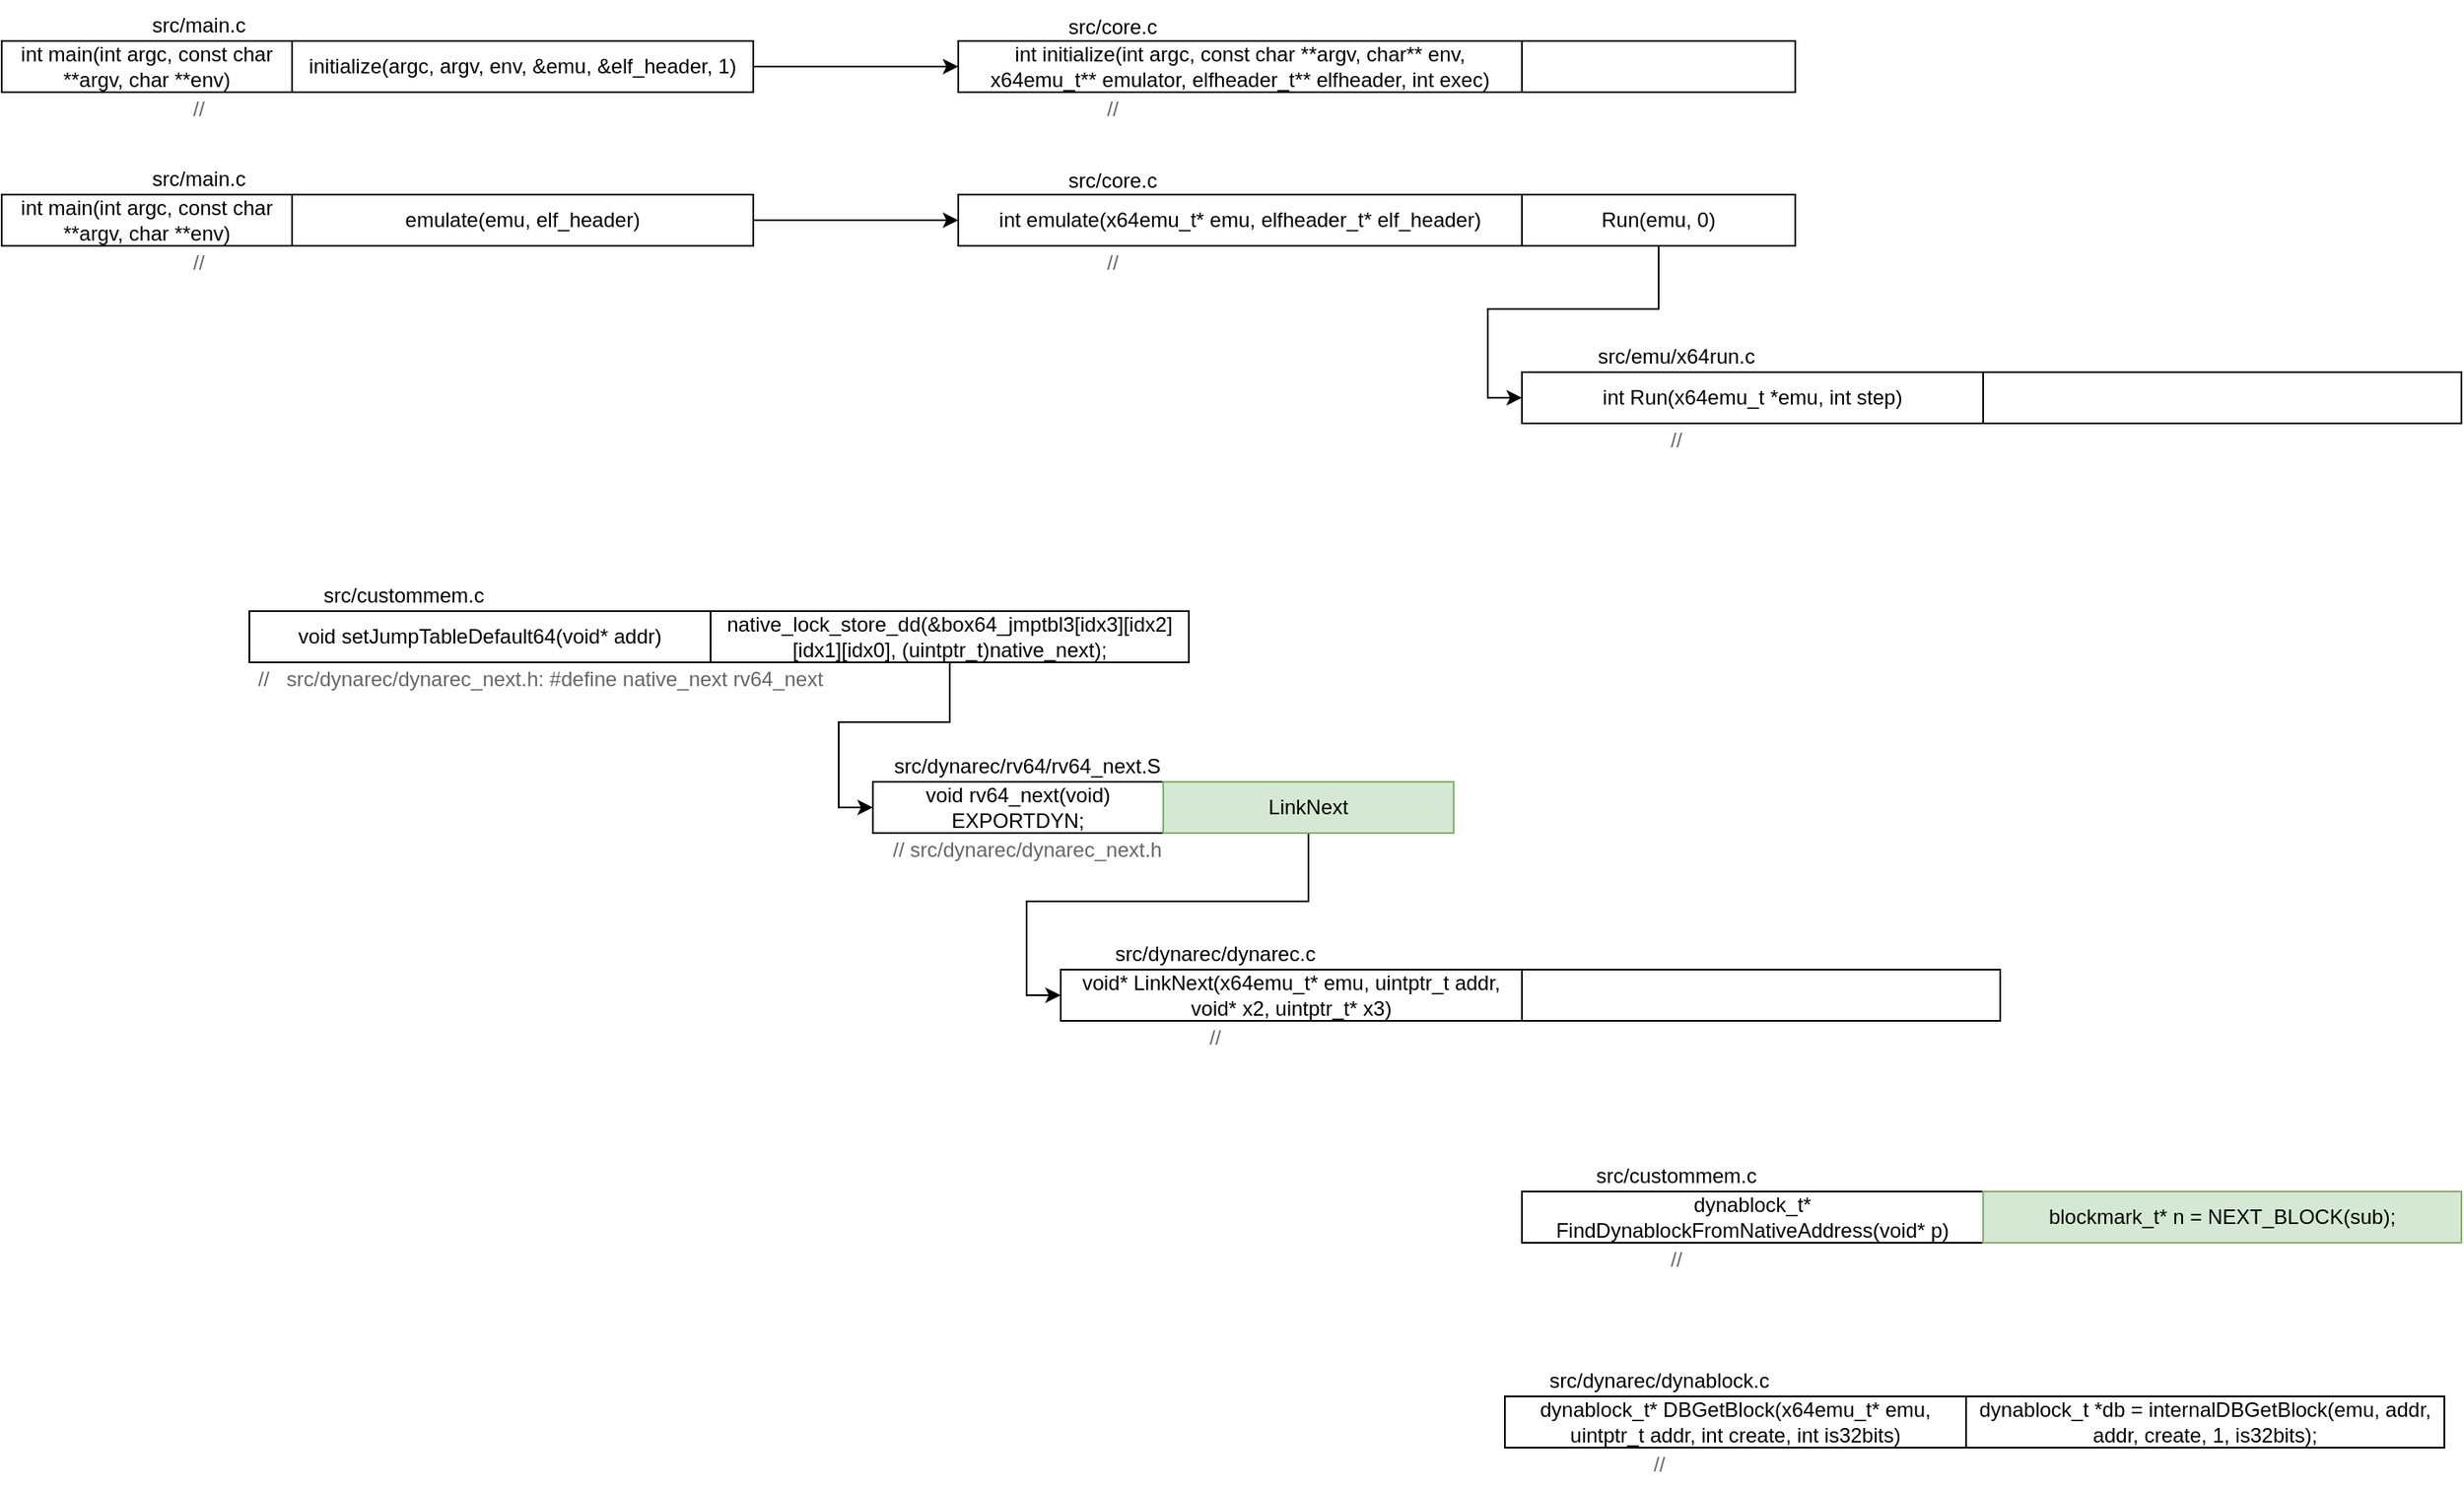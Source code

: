 <mxfile version="24.6.4" type="github">
  <diagram name="第 1 页" id="S_cXRnAjtAU8uWQunCoB">
    <mxGraphModel dx="2607" dy="613" grid="1" gridSize="10" guides="1" tooltips="1" connect="1" arrows="1" fold="1" page="1" pageScale="1" pageWidth="827" pageHeight="1169" math="0" shadow="0">
      <root>
        <mxCell id="0" />
        <mxCell id="1" parent="0" />
        <mxCell id="YZil0p7yVioOztMhCc3v-10" value="int main(int argc, const char **argv, char **env)" style="rounded=0;whiteSpace=wrap;html=1;" parent="1" vertex="1">
          <mxGeometry x="-1590" y="120" width="170" height="30" as="geometry" />
        </mxCell>
        <mxCell id="kstmkINUWU82yg2oxTPM-3" style="edgeStyle=orthogonalEdgeStyle;rounded=0;orthogonalLoop=1;jettySize=auto;html=1;exitX=1;exitY=0.5;exitDx=0;exitDy=0;" parent="1" source="YZil0p7yVioOztMhCc3v-11" target="YZil0p7yVioOztMhCc3v-22" edge="1">
          <mxGeometry relative="1" as="geometry" />
        </mxCell>
        <mxCell id="YZil0p7yVioOztMhCc3v-11" value="initialize(argc, argv, env, &amp;amp;emu, &amp;amp;elf_header, 1)" style="rounded=0;whiteSpace=wrap;html=1;" parent="1" vertex="1">
          <mxGeometry x="-1420" y="120" width="270" height="30" as="geometry" />
        </mxCell>
        <mxCell id="YZil0p7yVioOztMhCc3v-12" value="src/main.c" style="text;html=1;align=center;verticalAlign=middle;resizable=0;points=[];autosize=1;strokeColor=none;fillColor=none;" parent="1" vertex="1">
          <mxGeometry x="-1515" y="96" width="80" height="30" as="geometry" />
        </mxCell>
        <mxCell id="YZil0p7yVioOztMhCc3v-13" value="//" style="text;html=1;align=center;verticalAlign=middle;resizable=0;points=[];autosize=1;strokeColor=none;fillColor=none;fontColor=#666666;" parent="1" vertex="1">
          <mxGeometry x="-1490" y="145" width="30" height="30" as="geometry" />
        </mxCell>
        <mxCell id="YZil0p7yVioOztMhCc3v-18" value="int main(int argc, const char **argv, char **env)" style="rounded=0;whiteSpace=wrap;html=1;" parent="1" vertex="1">
          <mxGeometry x="-1590" y="210" width="170" height="30" as="geometry" />
        </mxCell>
        <mxCell id="YZil0p7yVioOztMhCc3v-30" style="edgeStyle=orthogonalEdgeStyle;rounded=0;orthogonalLoop=1;jettySize=auto;html=1;exitX=1;exitY=0.5;exitDx=0;exitDy=0;entryX=0;entryY=0.5;entryDx=0;entryDy=0;" parent="1" source="YZil0p7yVioOztMhCc3v-19" target="YZil0p7yVioOztMhCc3v-26" edge="1">
          <mxGeometry relative="1" as="geometry" />
        </mxCell>
        <mxCell id="YZil0p7yVioOztMhCc3v-19" value="emulate(emu, elf_header)" style="rounded=0;whiteSpace=wrap;html=1;" parent="1" vertex="1">
          <mxGeometry x="-1420" y="210" width="270" height="30" as="geometry" />
        </mxCell>
        <mxCell id="YZil0p7yVioOztMhCc3v-20" value="src/main.c" style="text;html=1;align=center;verticalAlign=middle;resizable=0;points=[];autosize=1;strokeColor=none;fillColor=none;" parent="1" vertex="1">
          <mxGeometry x="-1515" y="186" width="80" height="30" as="geometry" />
        </mxCell>
        <mxCell id="YZil0p7yVioOztMhCc3v-21" value="//" style="text;html=1;align=center;verticalAlign=middle;resizable=0;points=[];autosize=1;strokeColor=none;fillColor=none;fontColor=#666666;" parent="1" vertex="1">
          <mxGeometry x="-1490" y="235" width="30" height="30" as="geometry" />
        </mxCell>
        <mxCell id="YZil0p7yVioOztMhCc3v-22" value="int initialize(int argc, const char **argv, char** env, x64emu_t** emulator, elfheader_t** elfheader, int exec)" style="rounded=0;whiteSpace=wrap;html=1;" parent="1" vertex="1">
          <mxGeometry x="-1030" y="120" width="330" height="30" as="geometry" />
        </mxCell>
        <mxCell id="YZil0p7yVioOztMhCc3v-23" value="" style="rounded=0;whiteSpace=wrap;html=1;" parent="1" vertex="1">
          <mxGeometry x="-700" y="120" width="160" height="30" as="geometry" />
        </mxCell>
        <mxCell id="YZil0p7yVioOztMhCc3v-24" value="src/core.c" style="text;html=1;align=center;verticalAlign=middle;resizable=0;points=[];autosize=1;strokeColor=none;fillColor=none;" parent="1" vertex="1">
          <mxGeometry x="-980" y="97" width="80" height="30" as="geometry" />
        </mxCell>
        <mxCell id="YZil0p7yVioOztMhCc3v-25" value="//" style="text;html=1;align=center;verticalAlign=middle;resizable=0;points=[];autosize=1;strokeColor=none;fillColor=none;fontColor=#666666;" parent="1" vertex="1">
          <mxGeometry x="-955" y="145" width="30" height="30" as="geometry" />
        </mxCell>
        <mxCell id="YZil0p7yVioOztMhCc3v-26" value="int emulate(x64emu_t* emu, elfheader_t* elf_header)" style="rounded=0;whiteSpace=wrap;html=1;" parent="1" vertex="1">
          <mxGeometry x="-1030" y="210" width="330" height="30" as="geometry" />
        </mxCell>
        <mxCell id="kstmkINUWU82yg2oxTPM-1" style="edgeStyle=orthogonalEdgeStyle;rounded=0;orthogonalLoop=1;jettySize=auto;html=1;exitX=0.5;exitY=1;exitDx=0;exitDy=0;entryX=0;entryY=0.5;entryDx=0;entryDy=0;" parent="1" source="YZil0p7yVioOztMhCc3v-27" target="YZil0p7yVioOztMhCc3v-31" edge="1">
          <mxGeometry relative="1" as="geometry" />
        </mxCell>
        <mxCell id="YZil0p7yVioOztMhCc3v-27" value="Run(emu, 0)" style="rounded=0;whiteSpace=wrap;html=1;" parent="1" vertex="1">
          <mxGeometry x="-700" y="210" width="160" height="30" as="geometry" />
        </mxCell>
        <mxCell id="YZil0p7yVioOztMhCc3v-28" value="src/core.c" style="text;html=1;align=center;verticalAlign=middle;resizable=0;points=[];autosize=1;strokeColor=none;fillColor=none;" parent="1" vertex="1">
          <mxGeometry x="-980" y="187" width="80" height="30" as="geometry" />
        </mxCell>
        <mxCell id="YZil0p7yVioOztMhCc3v-29" value="//" style="text;html=1;align=center;verticalAlign=middle;resizable=0;points=[];autosize=1;strokeColor=none;fillColor=none;fontColor=#666666;" parent="1" vertex="1">
          <mxGeometry x="-955" y="235" width="30" height="30" as="geometry" />
        </mxCell>
        <mxCell id="YZil0p7yVioOztMhCc3v-32" value="" style="rounded=0;whiteSpace=wrap;html=1;" parent="1" vertex="1">
          <mxGeometry x="-430" y="314" width="280" height="30" as="geometry" />
        </mxCell>
        <mxCell id="YZil0p7yVioOztMhCc3v-33" value="src/emu/x64run.c" style="text;html=1;align=center;verticalAlign=middle;resizable=0;points=[];autosize=1;strokeColor=none;fillColor=none;" parent="1" vertex="1">
          <mxGeometry x="-670" y="290" width="120" height="30" as="geometry" />
        </mxCell>
        <mxCell id="YZil0p7yVioOztMhCc3v-34" value="//" style="text;html=1;align=center;verticalAlign=middle;resizable=0;points=[];autosize=1;strokeColor=none;fillColor=none;fontColor=#666666;" parent="1" vertex="1">
          <mxGeometry x="-625" y="339" width="30" height="30" as="geometry" />
        </mxCell>
        <mxCell id="YZil0p7yVioOztMhCc3v-31" value="int Run(x64emu_t *emu, int step)" style="rounded=0;whiteSpace=wrap;html=1;" parent="1" vertex="1">
          <mxGeometry x="-700" y="314" width="270" height="30" as="geometry" />
        </mxCell>
        <mxCell id="n19XVrPwrBasf_fpUqeU-1" value="void* LinkNext(x64emu_t* emu, uintptr_t addr, void* x2, uintptr_t* x3)" style="rounded=0;whiteSpace=wrap;html=1;" vertex="1" parent="1">
          <mxGeometry x="-970" y="664" width="270" height="30" as="geometry" />
        </mxCell>
        <mxCell id="n19XVrPwrBasf_fpUqeU-2" value="" style="rounded=0;whiteSpace=wrap;html=1;" vertex="1" parent="1">
          <mxGeometry x="-700" y="664" width="280" height="30" as="geometry" />
        </mxCell>
        <mxCell id="n19XVrPwrBasf_fpUqeU-3" value="src/dynarec/dynarec.c" style="text;html=1;align=center;verticalAlign=middle;resizable=0;points=[];autosize=1;strokeColor=none;fillColor=none;" vertex="1" parent="1">
          <mxGeometry x="-950" y="640" width="140" height="30" as="geometry" />
        </mxCell>
        <mxCell id="n19XVrPwrBasf_fpUqeU-4" value="//" style="text;html=1;align=center;verticalAlign=middle;resizable=0;points=[];autosize=1;strokeColor=none;fillColor=none;fontColor=#666666;" vertex="1" parent="1">
          <mxGeometry x="-895" y="689" width="30" height="30" as="geometry" />
        </mxCell>
        <mxCell id="n19XVrPwrBasf_fpUqeU-5" value="&lt;div&gt;void rv64_next(void) EXPORTDYN;&lt;/div&gt;" style="rounded=0;whiteSpace=wrap;html=1;" vertex="1" parent="1">
          <mxGeometry x="-1080" y="554" width="170" height="30" as="geometry" />
        </mxCell>
        <mxCell id="n19XVrPwrBasf_fpUqeU-14" style="edgeStyle=orthogonalEdgeStyle;rounded=0;orthogonalLoop=1;jettySize=auto;html=1;entryX=0;entryY=0.5;entryDx=0;entryDy=0;" edge="1" parent="1" source="n19XVrPwrBasf_fpUqeU-6" target="n19XVrPwrBasf_fpUqeU-1">
          <mxGeometry relative="1" as="geometry" />
        </mxCell>
        <mxCell id="n19XVrPwrBasf_fpUqeU-6" value="LinkNext" style="rounded=0;whiteSpace=wrap;html=1;fillColor=#d5e8d4;strokeColor=#82b366;" vertex="1" parent="1">
          <mxGeometry x="-910" y="554" width="170" height="30" as="geometry" />
        </mxCell>
        <mxCell id="n19XVrPwrBasf_fpUqeU-7" value="src/dynarec/rv64/rv64_next.S" style="text;html=1;align=center;verticalAlign=middle;resizable=0;points=[];autosize=1;strokeColor=none;fillColor=none;" vertex="1" parent="1">
          <mxGeometry x="-1080" y="530" width="180" height="30" as="geometry" />
        </mxCell>
        <mxCell id="n19XVrPwrBasf_fpUqeU-8" value="//&amp;nbsp;src/dynarec/dynarec_next.h" style="text;html=1;align=center;verticalAlign=middle;resizable=0;points=[];autosize=1;strokeColor=none;fillColor=none;fontColor=#666666;" vertex="1" parent="1">
          <mxGeometry x="-1080" y="579" width="180" height="30" as="geometry" />
        </mxCell>
        <mxCell id="n19XVrPwrBasf_fpUqeU-9" value="void setJumpTableDefault64(void* addr)" style="rounded=0;whiteSpace=wrap;html=1;" vertex="1" parent="1">
          <mxGeometry x="-1445" y="454" width="270" height="30" as="geometry" />
        </mxCell>
        <mxCell id="n19XVrPwrBasf_fpUqeU-13" style="edgeStyle=orthogonalEdgeStyle;rounded=0;orthogonalLoop=1;jettySize=auto;html=1;entryX=0;entryY=0.5;entryDx=0;entryDy=0;" edge="1" parent="1" source="n19XVrPwrBasf_fpUqeU-10" target="n19XVrPwrBasf_fpUqeU-5">
          <mxGeometry relative="1" as="geometry" />
        </mxCell>
        <mxCell id="n19XVrPwrBasf_fpUqeU-10" value="native_lock_store_dd(&amp;amp;box64_jmptbl3[idx3][idx2][idx1][idx0], (uintptr_t)native_next);" style="rounded=0;whiteSpace=wrap;html=1;" vertex="1" parent="1">
          <mxGeometry x="-1175" y="454" width="280" height="30" as="geometry" />
        </mxCell>
        <mxCell id="n19XVrPwrBasf_fpUqeU-11" value="src/custommem.c" style="text;html=1;align=center;verticalAlign=middle;resizable=0;points=[];autosize=1;strokeColor=none;fillColor=none;" vertex="1" parent="1">
          <mxGeometry x="-1415" y="430" width="120" height="30" as="geometry" />
        </mxCell>
        <mxCell id="n19XVrPwrBasf_fpUqeU-12" value="//&amp;nbsp; &amp;nbsp;src/dynarec/dynarec_next.h: #define native_next rv64_next" style="text;html=1;align=center;verticalAlign=middle;resizable=0;points=[];autosize=1;strokeColor=none;fillColor=none;fontColor=#666666;" vertex="1" parent="1">
          <mxGeometry x="-1450" y="479" width="350" height="30" as="geometry" />
        </mxCell>
        <mxCell id="n19XVrPwrBasf_fpUqeU-15" value="dynablock_t* FindDynablockFromNativeAddress(void* p)" style="rounded=0;whiteSpace=wrap;html=1;" vertex="1" parent="1">
          <mxGeometry x="-700" y="794" width="270" height="30" as="geometry" />
        </mxCell>
        <mxCell id="n19XVrPwrBasf_fpUqeU-16" value="blockmark_t* n = NEXT_BLOCK(sub);" style="rounded=0;whiteSpace=wrap;html=1;fillColor=#d5e8d4;strokeColor=#82b366;" vertex="1" parent="1">
          <mxGeometry x="-430" y="794" width="280" height="30" as="geometry" />
        </mxCell>
        <mxCell id="n19XVrPwrBasf_fpUqeU-17" value="src/custommem.c" style="text;html=1;align=center;verticalAlign=middle;resizable=0;points=[];autosize=1;strokeColor=none;fillColor=none;" vertex="1" parent="1">
          <mxGeometry x="-670" y="770" width="120" height="30" as="geometry" />
        </mxCell>
        <mxCell id="n19XVrPwrBasf_fpUqeU-18" value="//" style="text;html=1;align=center;verticalAlign=middle;resizable=0;points=[];autosize=1;strokeColor=none;fillColor=none;fontColor=#666666;" vertex="1" parent="1">
          <mxGeometry x="-625" y="819" width="30" height="30" as="geometry" />
        </mxCell>
        <mxCell id="n19XVrPwrBasf_fpUqeU-19" value="dynablock_t* DBGetBlock(x64emu_t* emu, uintptr_t addr, int create, int is32bits)" style="rounded=0;whiteSpace=wrap;html=1;" vertex="1" parent="1">
          <mxGeometry x="-710" y="914" width="270" height="30" as="geometry" />
        </mxCell>
        <mxCell id="n19XVrPwrBasf_fpUqeU-20" value="dynablock_t *db = internalDBGetBlock(emu, addr, addr, create, 1, is32bits);" style="rounded=0;whiteSpace=wrap;html=1;" vertex="1" parent="1">
          <mxGeometry x="-440" y="914" width="280" height="30" as="geometry" />
        </mxCell>
        <mxCell id="n19XVrPwrBasf_fpUqeU-21" value="src/dynarec/dynablock.c" style="text;html=1;align=center;verticalAlign=middle;resizable=0;points=[];autosize=1;strokeColor=none;fillColor=none;" vertex="1" parent="1">
          <mxGeometry x="-695" y="890" width="150" height="30" as="geometry" />
        </mxCell>
        <mxCell id="n19XVrPwrBasf_fpUqeU-22" value="//" style="text;html=1;align=center;verticalAlign=middle;resizable=0;points=[];autosize=1;strokeColor=none;fillColor=none;fontColor=#666666;" vertex="1" parent="1">
          <mxGeometry x="-635" y="939" width="30" height="30" as="geometry" />
        </mxCell>
      </root>
    </mxGraphModel>
  </diagram>
</mxfile>
